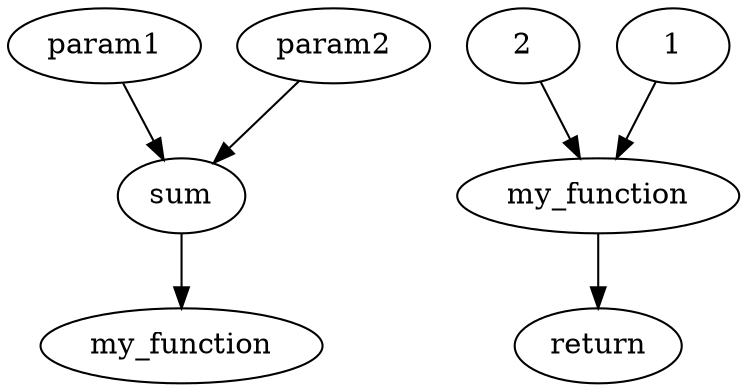 digraph A {
    fn_a [type=fn, label=my_function]
    ref_a [type=call, label=my_function]
    param1 [type=param]
    param2 [type=param]
    param1 -> sum
    param2 -> sum
    sum -> fn_a
    2 -> ref_a
    1 -> ref_a -> return
}